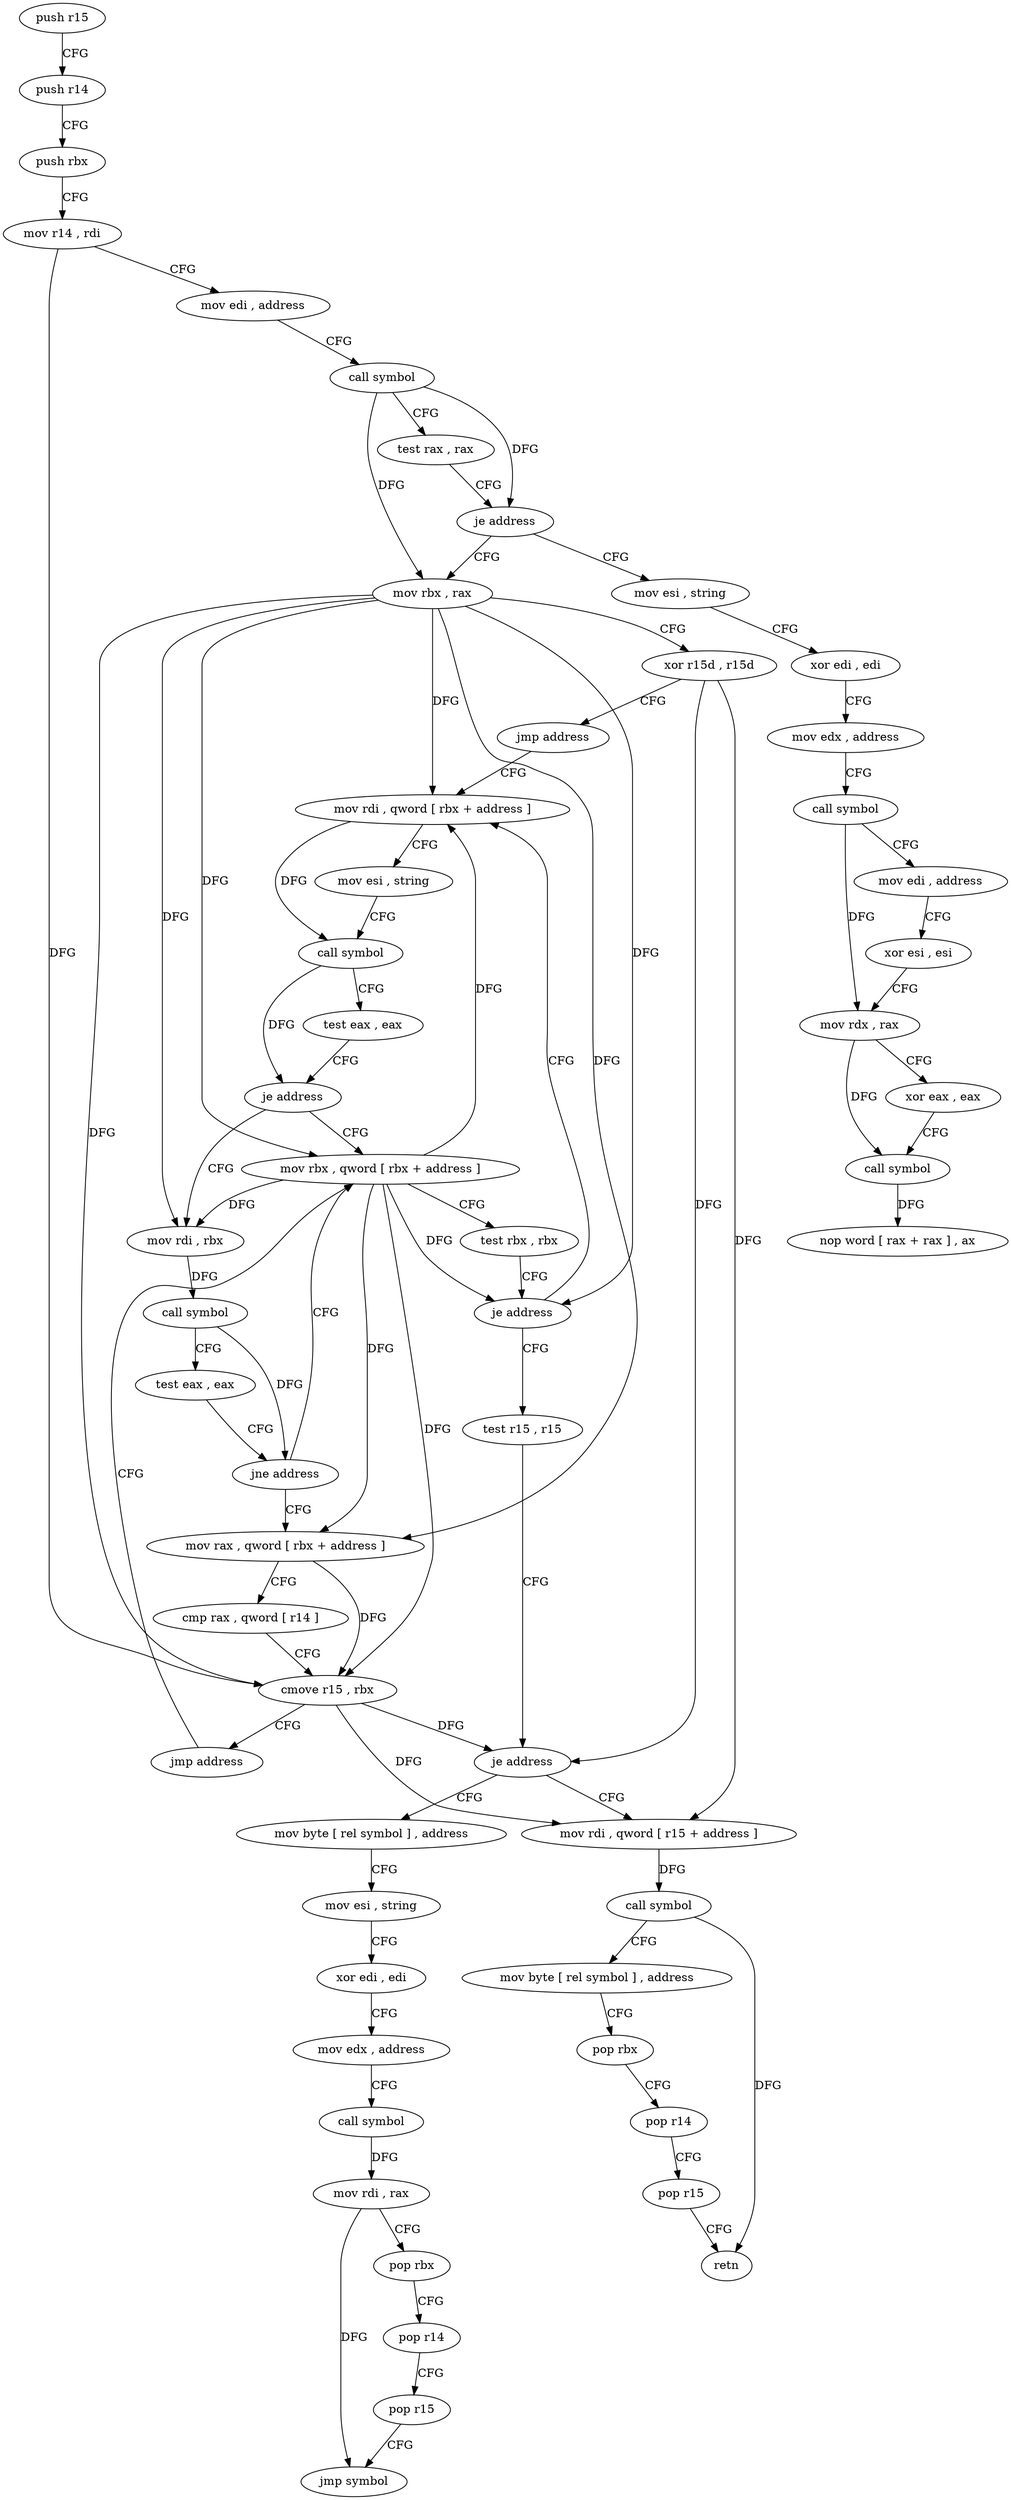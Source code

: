 digraph "func" {
"4237216" [label = "push r15" ]
"4237218" [label = "push r14" ]
"4237220" [label = "push rbx" ]
"4237221" [label = "mov r14 , rdi" ]
"4237224" [label = "mov edi , address" ]
"4237229" [label = "call symbol" ]
"4237234" [label = "test rax , rax" ]
"4237237" [label = "je address" ]
"4237364" [label = "mov esi , string" ]
"4237239" [label = "mov rbx , rax" ]
"4237369" [label = "xor edi , edi" ]
"4237371" [label = "mov edx , address" ]
"4237376" [label = "call symbol" ]
"4237381" [label = "mov edi , address" ]
"4237386" [label = "xor esi , esi" ]
"4237388" [label = "mov rdx , rax" ]
"4237391" [label = "xor eax , eax" ]
"4237393" [label = "call symbol" ]
"4237398" [label = "nop word [ rax + rax ] , ax" ]
"4237242" [label = "xor r15d , r15d" ]
"4237245" [label = "jmp address" ]
"4237257" [label = "mov rdi , qword [ rbx + address ]" ]
"4237261" [label = "mov esi , string" ]
"4237266" [label = "call symbol" ]
"4237271" [label = "test eax , eax" ]
"4237273" [label = "je address" ]
"4237248" [label = "mov rbx , qword [ rbx + address ]" ]
"4237275" [label = "mov rdi , rbx" ]
"4237252" [label = "test rbx , rbx" ]
"4237255" [label = "je address" ]
"4237300" [label = "test r15 , r15" ]
"4237278" [label = "call symbol" ]
"4237283" [label = "test eax , eax" ]
"4237285" [label = "jne address" ]
"4237287" [label = "mov rax , qword [ rbx + address ]" ]
"4237303" [label = "je address" ]
"4237327" [label = "mov byte [ rel symbol ] , address" ]
"4237305" [label = "mov rdi , qword [ r15 + address ]" ]
"4237291" [label = "cmp rax , qword [ r14 ]" ]
"4237294" [label = "cmove r15 , rbx" ]
"4237298" [label = "jmp address" ]
"4237334" [label = "mov esi , string" ]
"4237339" [label = "xor edi , edi" ]
"4237341" [label = "mov edx , address" ]
"4237346" [label = "call symbol" ]
"4237351" [label = "mov rdi , rax" ]
"4237354" [label = "pop rbx" ]
"4237355" [label = "pop r14" ]
"4237357" [label = "pop r15" ]
"4237359" [label = "jmp symbol" ]
"4237309" [label = "call symbol" ]
"4237314" [label = "mov byte [ rel symbol ] , address" ]
"4237321" [label = "pop rbx" ]
"4237322" [label = "pop r14" ]
"4237324" [label = "pop r15" ]
"4237326" [label = "retn" ]
"4237216" -> "4237218" [ label = "CFG" ]
"4237218" -> "4237220" [ label = "CFG" ]
"4237220" -> "4237221" [ label = "CFG" ]
"4237221" -> "4237224" [ label = "CFG" ]
"4237221" -> "4237294" [ label = "DFG" ]
"4237224" -> "4237229" [ label = "CFG" ]
"4237229" -> "4237234" [ label = "CFG" ]
"4237229" -> "4237237" [ label = "DFG" ]
"4237229" -> "4237239" [ label = "DFG" ]
"4237234" -> "4237237" [ label = "CFG" ]
"4237237" -> "4237364" [ label = "CFG" ]
"4237237" -> "4237239" [ label = "CFG" ]
"4237364" -> "4237369" [ label = "CFG" ]
"4237239" -> "4237242" [ label = "CFG" ]
"4237239" -> "4237257" [ label = "DFG" ]
"4237239" -> "4237248" [ label = "DFG" ]
"4237239" -> "4237255" [ label = "DFG" ]
"4237239" -> "4237275" [ label = "DFG" ]
"4237239" -> "4237287" [ label = "DFG" ]
"4237239" -> "4237294" [ label = "DFG" ]
"4237369" -> "4237371" [ label = "CFG" ]
"4237371" -> "4237376" [ label = "CFG" ]
"4237376" -> "4237381" [ label = "CFG" ]
"4237376" -> "4237388" [ label = "DFG" ]
"4237381" -> "4237386" [ label = "CFG" ]
"4237386" -> "4237388" [ label = "CFG" ]
"4237388" -> "4237391" [ label = "CFG" ]
"4237388" -> "4237393" [ label = "DFG" ]
"4237391" -> "4237393" [ label = "CFG" ]
"4237393" -> "4237398" [ label = "DFG" ]
"4237242" -> "4237245" [ label = "CFG" ]
"4237242" -> "4237303" [ label = "DFG" ]
"4237242" -> "4237305" [ label = "DFG" ]
"4237245" -> "4237257" [ label = "CFG" ]
"4237257" -> "4237261" [ label = "CFG" ]
"4237257" -> "4237266" [ label = "DFG" ]
"4237261" -> "4237266" [ label = "CFG" ]
"4237266" -> "4237271" [ label = "CFG" ]
"4237266" -> "4237273" [ label = "DFG" ]
"4237271" -> "4237273" [ label = "CFG" ]
"4237273" -> "4237248" [ label = "CFG" ]
"4237273" -> "4237275" [ label = "CFG" ]
"4237248" -> "4237252" [ label = "CFG" ]
"4237248" -> "4237257" [ label = "DFG" ]
"4237248" -> "4237255" [ label = "DFG" ]
"4237248" -> "4237275" [ label = "DFG" ]
"4237248" -> "4237287" [ label = "DFG" ]
"4237248" -> "4237294" [ label = "DFG" ]
"4237275" -> "4237278" [ label = "DFG" ]
"4237252" -> "4237255" [ label = "CFG" ]
"4237255" -> "4237300" [ label = "CFG" ]
"4237255" -> "4237257" [ label = "CFG" ]
"4237300" -> "4237303" [ label = "CFG" ]
"4237278" -> "4237283" [ label = "CFG" ]
"4237278" -> "4237285" [ label = "DFG" ]
"4237283" -> "4237285" [ label = "CFG" ]
"4237285" -> "4237248" [ label = "CFG" ]
"4237285" -> "4237287" [ label = "CFG" ]
"4237287" -> "4237291" [ label = "CFG" ]
"4237287" -> "4237294" [ label = "DFG" ]
"4237303" -> "4237327" [ label = "CFG" ]
"4237303" -> "4237305" [ label = "CFG" ]
"4237327" -> "4237334" [ label = "CFG" ]
"4237305" -> "4237309" [ label = "DFG" ]
"4237291" -> "4237294" [ label = "CFG" ]
"4237294" -> "4237298" [ label = "CFG" ]
"4237294" -> "4237303" [ label = "DFG" ]
"4237294" -> "4237305" [ label = "DFG" ]
"4237298" -> "4237248" [ label = "CFG" ]
"4237334" -> "4237339" [ label = "CFG" ]
"4237339" -> "4237341" [ label = "CFG" ]
"4237341" -> "4237346" [ label = "CFG" ]
"4237346" -> "4237351" [ label = "DFG" ]
"4237351" -> "4237354" [ label = "CFG" ]
"4237351" -> "4237359" [ label = "DFG" ]
"4237354" -> "4237355" [ label = "CFG" ]
"4237355" -> "4237357" [ label = "CFG" ]
"4237357" -> "4237359" [ label = "CFG" ]
"4237309" -> "4237314" [ label = "CFG" ]
"4237309" -> "4237326" [ label = "DFG" ]
"4237314" -> "4237321" [ label = "CFG" ]
"4237321" -> "4237322" [ label = "CFG" ]
"4237322" -> "4237324" [ label = "CFG" ]
"4237324" -> "4237326" [ label = "CFG" ]
}
